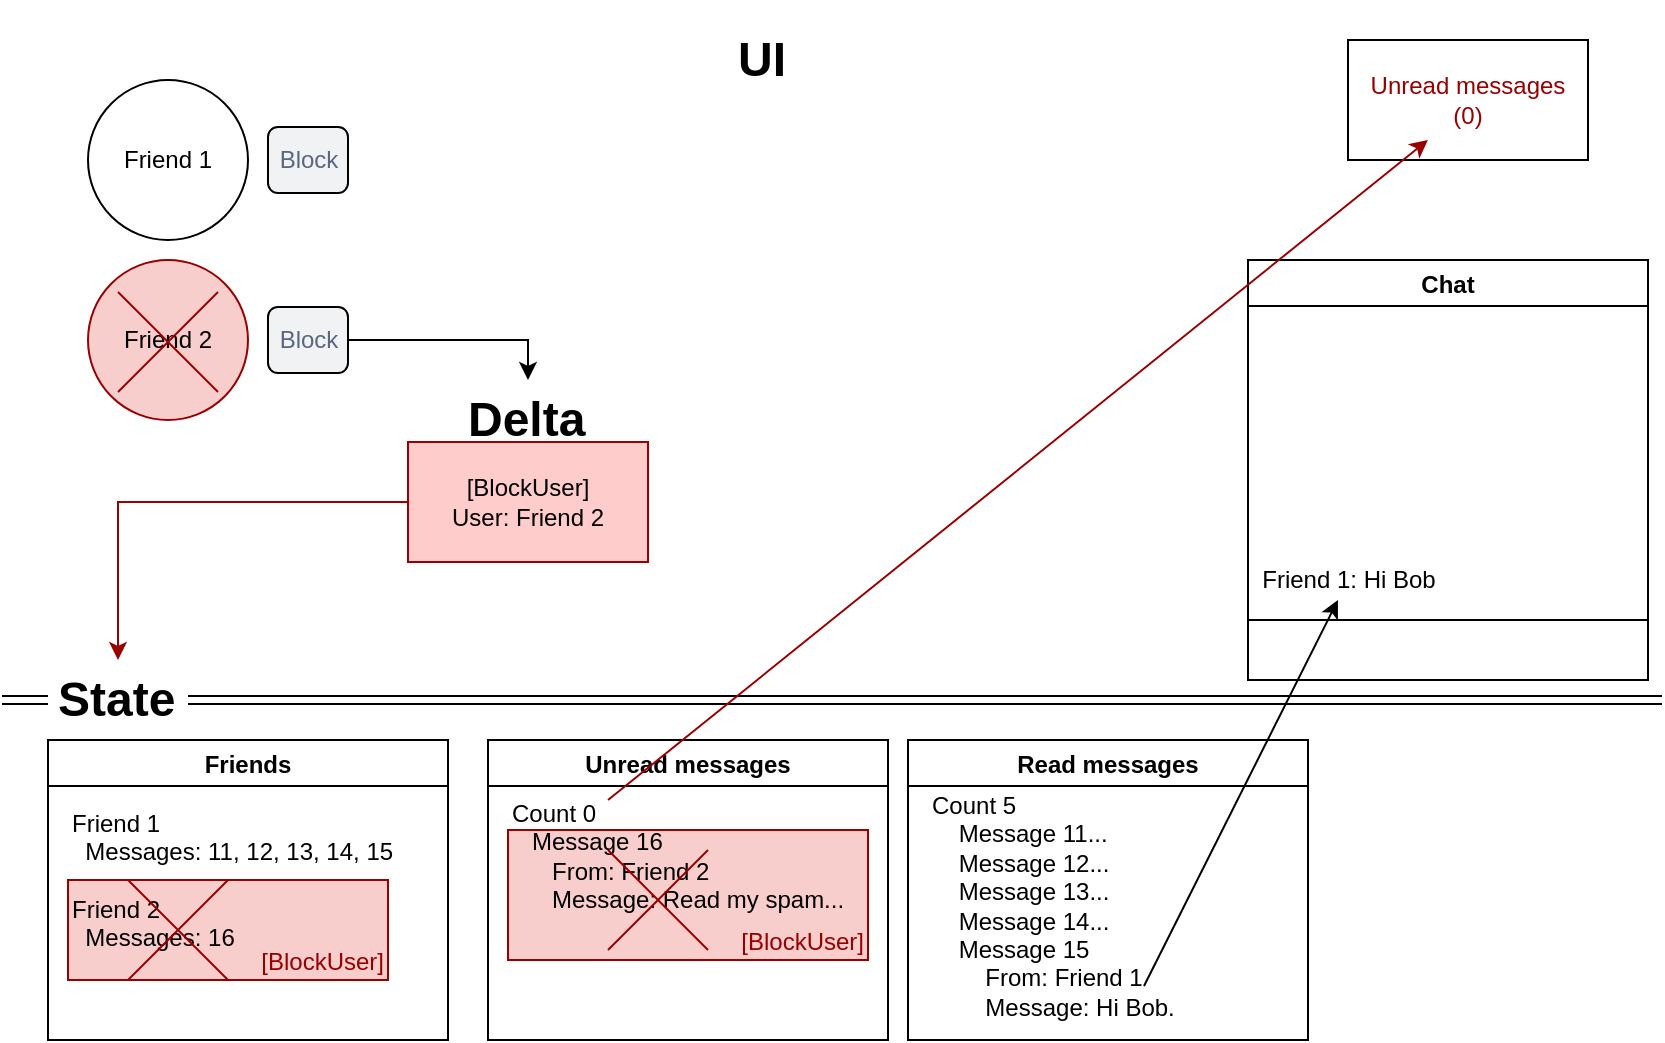 <mxfile version="16.0.0" type="device"><diagram id="_L4NMsIBQppV5kmVBIyi" name="Page-1"><mxGraphModel dx="1929" dy="865" grid="1" gridSize="10" guides="1" tooltips="1" connect="1" arrows="1" fold="1" page="1" pageScale="1" pageWidth="827" pageHeight="1169" math="0" shadow="0"><root><mxCell id="0"/><mxCell id="1" parent="0"/><mxCell id="9O7r40x-uXA3HqTmS5U2-1" value="Unread messages&lt;br&gt;(0)" style="rounded=0;whiteSpace=wrap;html=1;fontColor=#990000;" vertex="1" parent="1"><mxGeometry x="670" y="20" width="120" height="60" as="geometry"/></mxCell><mxCell id="9O7r40x-uXA3HqTmS5U2-2" value="Friend 1" style="ellipse;whiteSpace=wrap;html=1;aspect=fixed;" vertex="1" parent="1"><mxGeometry x="40" y="40" width="80" height="80" as="geometry"/></mxCell><mxCell id="9O7r40x-uXA3HqTmS5U2-3" value="Friend 2" style="ellipse;whiteSpace=wrap;html=1;aspect=fixed;fillColor=#f8cecc;strokeColor=#990000;" vertex="1" parent="1"><mxGeometry x="40" y="130" width="80" height="80" as="geometry"/></mxCell><mxCell id="9O7r40x-uXA3HqTmS5U2-4" value="" style="shape=link;html=1;rounded=0;" edge="1" parent="1"><mxGeometry width="100" relative="1" as="geometry"><mxPoint x="-3" y="350" as="sourcePoint"/><mxPoint x="827" y="350" as="targetPoint"/></mxGeometry></mxCell><mxCell id="9O7r40x-uXA3HqTmS5U2-5" value="Chat" style="swimlane;" vertex="1" parent="1"><mxGeometry x="620" y="130" width="200" height="200" as="geometry"/></mxCell><mxCell id="9O7r40x-uXA3HqTmS5U2-6" value="Friend 1: Hi Bob" style="text;html=1;align=center;verticalAlign=middle;resizable=0;points=[];autosize=1;strokeColor=none;fillColor=none;" vertex="1" parent="9O7r40x-uXA3HqTmS5U2-5"><mxGeometry y="150" width="100" height="20" as="geometry"/></mxCell><mxCell id="9O7r40x-uXA3HqTmS5U2-7" value="" style="rounded=0;whiteSpace=wrap;html=1;" vertex="1" parent="1"><mxGeometry x="620" y="310" width="200" height="30" as="geometry"/></mxCell><mxCell id="9O7r40x-uXA3HqTmS5U2-9" value="Friends" style="swimlane;" vertex="1" parent="1"><mxGeometry x="20" y="370" width="200" height="150" as="geometry"/></mxCell><mxCell id="9O7r40x-uXA3HqTmS5U2-27" value="[BlockUser]" style="text;html=1;strokeColor=#990000;fillColor=#f8cecc;align=right;verticalAlign=bottom;whiteSpace=wrap;rounded=0;fontColor=#990000;" vertex="1" parent="9O7r40x-uXA3HqTmS5U2-9"><mxGeometry x="10" y="70" width="160" height="50" as="geometry"/></mxCell><mxCell id="9O7r40x-uXA3HqTmS5U2-11" value="Friend 1&lt;br&gt;&amp;nbsp; Messages: 11, 12, 13, 14, 15&lt;br&gt;&lt;br&gt;Friend 2&lt;br&gt;&amp;nbsp; Messages: 16" style="text;html=1;strokeColor=none;fillColor=none;align=left;verticalAlign=middle;whiteSpace=wrap;rounded=0;" vertex="1" parent="9O7r40x-uXA3HqTmS5U2-9"><mxGeometry x="10" y="30" width="170" height="80" as="geometry"/></mxCell><mxCell id="9O7r40x-uXA3HqTmS5U2-12" value="Unread messages" style="swimlane;" vertex="1" parent="1"><mxGeometry x="240" y="370" width="200" height="150" as="geometry"/></mxCell><mxCell id="9O7r40x-uXA3HqTmS5U2-28" value="[BlockUser]" style="text;html=1;strokeColor=#990000;fillColor=#f8cecc;align=right;verticalAlign=bottom;whiteSpace=wrap;rounded=0;fontColor=#990000;" vertex="1" parent="9O7r40x-uXA3HqTmS5U2-12"><mxGeometry x="10" y="45" width="180" height="65" as="geometry"/></mxCell><mxCell id="9O7r40x-uXA3HqTmS5U2-13" value="Count 0&lt;br&gt;&amp;nbsp; &amp;nbsp;Message 16&lt;br&gt;&amp;nbsp; &amp;nbsp; &amp;nbsp; From: Friend 2&lt;br&gt;&amp;nbsp; &amp;nbsp; &amp;nbsp; Message: Read my spam..." style="text;html=1;strokeColor=none;fillColor=none;align=left;verticalAlign=middle;whiteSpace=wrap;rounded=0;" vertex="1" parent="9O7r40x-uXA3HqTmS5U2-12"><mxGeometry x="10" y="38" width="180" height="40" as="geometry"/></mxCell><mxCell id="9O7r40x-uXA3HqTmS5U2-14" value="Read messages" style="swimlane;" vertex="1" parent="1"><mxGeometry x="450" y="370" width="200" height="150" as="geometry"/></mxCell><mxCell id="9O7r40x-uXA3HqTmS5U2-15" value="Count 5&lt;br&gt;&amp;nbsp; &amp;nbsp; Message 11...&lt;br&gt;&amp;nbsp; &amp;nbsp; Message&amp;nbsp;12...&lt;br&gt;&amp;nbsp; &amp;nbsp; Message&amp;nbsp;13...&lt;br&gt;&amp;nbsp; &amp;nbsp; Message&amp;nbsp;14...&lt;br&gt;&amp;nbsp; &amp;nbsp; Message&amp;nbsp;15&lt;br&gt;&amp;nbsp; &amp;nbsp; &amp;nbsp; &amp;nbsp; From: Friend 1&lt;br&gt;&amp;nbsp; &amp;nbsp; &amp;nbsp; &amp;nbsp; Message: Hi Bob." style="text;html=1;strokeColor=none;fillColor=none;align=left;verticalAlign=middle;whiteSpace=wrap;rounded=0;" vertex="1" parent="9O7r40x-uXA3HqTmS5U2-14"><mxGeometry x="10" y="43" width="180" height="80" as="geometry"/></mxCell><mxCell id="9O7r40x-uXA3HqTmS5U2-16" value="" style="endArrow=classic;html=1;rounded=0;entryX=0.333;entryY=0.833;entryDx=0;entryDy=0;entryPerimeter=0;strokeColor=#990000;" edge="1" parent="1" target="9O7r40x-uXA3HqTmS5U2-1"><mxGeometry width="50" height="50" relative="1" as="geometry"><mxPoint x="300" y="400" as="sourcePoint"/><mxPoint x="350" y="360" as="targetPoint"/></mxGeometry></mxCell><mxCell id="9O7r40x-uXA3HqTmS5U2-17" value="" style="endArrow=classic;html=1;rounded=0;exitX=0.6;exitY=1;exitDx=0;exitDy=0;exitPerimeter=0;" edge="1" parent="1" source="9O7r40x-uXA3HqTmS5U2-15" target="9O7r40x-uXA3HqTmS5U2-6"><mxGeometry width="50" height="50" relative="1" as="geometry"><mxPoint x="480" y="600" as="sourcePoint"/><mxPoint x="530" y="550" as="targetPoint"/></mxGeometry></mxCell><mxCell id="9O7r40x-uXA3HqTmS5U2-21" value="Block" style="rounded=1;fillColor=#F1F2F4;strokeColor=default;html=1;fontColor=#596780;align=center;verticalAlign=middle;fontStyle=0;fontSize=12;sketch=0;" vertex="1" parent="1"><mxGeometry x="130" y="153.5" width="40" height="33" as="geometry"/></mxCell><mxCell id="9O7r40x-uXA3HqTmS5U2-22" value="Block" style="rounded=1;fillColor=#F1F2F4;strokeColor=default;html=1;fontColor=#596780;align=center;verticalAlign=middle;fontStyle=0;fontSize=12;sketch=0;" vertex="1" parent="1"><mxGeometry x="130" y="63.5" width="40" height="33" as="geometry"/></mxCell><mxCell id="9O7r40x-uXA3HqTmS5U2-23" value="&lt;h1&gt;State&lt;/h1&gt;" style="text;html=1;strokeColor=none;fillColor=default;spacing=5;spacingTop=-20;whiteSpace=wrap;overflow=hidden;rounded=0;" vertex="1" parent="1"><mxGeometry x="20" y="330" width="70" height="35" as="geometry"/></mxCell><mxCell id="9O7r40x-uXA3HqTmS5U2-24" value="&lt;h1&gt;UI&lt;/h1&gt;" style="text;html=1;strokeColor=none;fillColor=default;spacing=5;spacingTop=-20;whiteSpace=wrap;overflow=hidden;rounded=0;" vertex="1" parent="1"><mxGeometry x="360" y="10" width="70" height="35" as="geometry"/></mxCell><mxCell id="9O7r40x-uXA3HqTmS5U2-29" value="" style="group" vertex="1" connectable="0" parent="1"><mxGeometry x="200" y="190" width="140" height="132.25" as="geometry"/></mxCell><mxCell id="9O7r40x-uXA3HqTmS5U2-18" value="[BlockUser]&lt;br&gt;User: Friend 2" style="rounded=0;whiteSpace=wrap;html=1;fillColor=#FFCCCC;strokeColor=#990000;" vertex="1" parent="9O7r40x-uXA3HqTmS5U2-29"><mxGeometry y="31" width="120" height="60" as="geometry"/></mxCell><mxCell id="9O7r40x-uXA3HqTmS5U2-25" value="&lt;h1&gt;Delta&lt;/h1&gt;" style="text;html=1;strokeColor=none;fillColor=none;spacing=5;spacingTop=-20;whiteSpace=wrap;overflow=hidden;rounded=0;" vertex="1" parent="9O7r40x-uXA3HqTmS5U2-29"><mxGeometry x="25" width="70" height="35" as="geometry"/></mxCell><mxCell id="9O7r40x-uXA3HqTmS5U2-31" value="" style="endArrow=classic;html=1;rounded=0;fontColor=#990000;exitX=1;exitY=0.5;exitDx=0;exitDy=0;entryX=0.5;entryY=0;entryDx=0;entryDy=0;" edge="1" parent="1" source="9O7r40x-uXA3HqTmS5U2-21" target="9O7r40x-uXA3HqTmS5U2-25"><mxGeometry width="50" height="50" relative="1" as="geometry"><mxPoint x="290" y="130" as="sourcePoint"/><mxPoint x="340" y="80" as="targetPoint"/><Array as="points"><mxPoint x="260" y="170"/></Array></mxGeometry></mxCell><mxCell id="9O7r40x-uXA3HqTmS5U2-34" value="" style="group" vertex="1" connectable="0" parent="1"><mxGeometry x="60" y="440" width="50" height="50" as="geometry"/></mxCell><mxCell id="9O7r40x-uXA3HqTmS5U2-32" value="" style="endArrow=none;html=1;rounded=0;fontColor=#990000;strokeColor=#990000;" edge="1" parent="9O7r40x-uXA3HqTmS5U2-34"><mxGeometry width="50" height="50" relative="1" as="geometry"><mxPoint y="50" as="sourcePoint"/><mxPoint x="50" as="targetPoint"/></mxGeometry></mxCell><mxCell id="9O7r40x-uXA3HqTmS5U2-33" value="" style="endArrow=none;html=1;rounded=0;fontColor=#990000;strokeColor=#990000;" edge="1" parent="9O7r40x-uXA3HqTmS5U2-34"><mxGeometry width="50" height="50" relative="1" as="geometry"><mxPoint x="50" y="50" as="sourcePoint"/><mxPoint as="targetPoint"/></mxGeometry></mxCell><mxCell id="9O7r40x-uXA3HqTmS5U2-35" value="" style="group" vertex="1" connectable="0" parent="1"><mxGeometry x="300" y="425" width="50" height="50" as="geometry"/></mxCell><mxCell id="9O7r40x-uXA3HqTmS5U2-36" value="" style="endArrow=none;html=1;rounded=0;fontColor=#990000;strokeColor=#990000;" edge="1" parent="9O7r40x-uXA3HqTmS5U2-35"><mxGeometry width="50" height="50" relative="1" as="geometry"><mxPoint y="50" as="sourcePoint"/><mxPoint x="50" as="targetPoint"/></mxGeometry></mxCell><mxCell id="9O7r40x-uXA3HqTmS5U2-37" value="" style="endArrow=none;html=1;rounded=0;fontColor=#990000;strokeColor=#990000;" edge="1" parent="9O7r40x-uXA3HqTmS5U2-35"><mxGeometry width="50" height="50" relative="1" as="geometry"><mxPoint x="50" y="50" as="sourcePoint"/><mxPoint as="targetPoint"/></mxGeometry></mxCell><mxCell id="9O7r40x-uXA3HqTmS5U2-38" value="" style="endArrow=none;startArrow=classic;html=1;rounded=0;fontColor=#990000;strokeColor=#990000;entryX=0;entryY=0.5;entryDx=0;entryDy=0;exitX=0.5;exitY=0;exitDx=0;exitDy=0;endFill=0;" edge="1" parent="1" source="9O7r40x-uXA3HqTmS5U2-23" target="9O7r40x-uXA3HqTmS5U2-18"><mxGeometry width="50" height="50" relative="1" as="geometry"><mxPoint x="110" y="280" as="sourcePoint"/><mxPoint x="160" y="230" as="targetPoint"/><Array as="points"><mxPoint x="55" y="251"/></Array></mxGeometry></mxCell><mxCell id="9O7r40x-uXA3HqTmS5U2-39" value="" style="group" vertex="1" connectable="0" parent="1"><mxGeometry x="55" y="146" width="50" height="50" as="geometry"/></mxCell><mxCell id="9O7r40x-uXA3HqTmS5U2-40" value="" style="endArrow=none;html=1;rounded=0;fontColor=#990000;strokeColor=#990000;" edge="1" parent="9O7r40x-uXA3HqTmS5U2-39"><mxGeometry width="50" height="50" relative="1" as="geometry"><mxPoint y="50" as="sourcePoint"/><mxPoint x="50" as="targetPoint"/></mxGeometry></mxCell><mxCell id="9O7r40x-uXA3HqTmS5U2-41" value="" style="endArrow=none;html=1;rounded=0;fontColor=#990000;strokeColor=#990000;" edge="1" parent="9O7r40x-uXA3HqTmS5U2-39"><mxGeometry width="50" height="50" relative="1" as="geometry"><mxPoint x="50" y="50" as="sourcePoint"/><mxPoint as="targetPoint"/></mxGeometry></mxCell></root></mxGraphModel></diagram></mxfile>